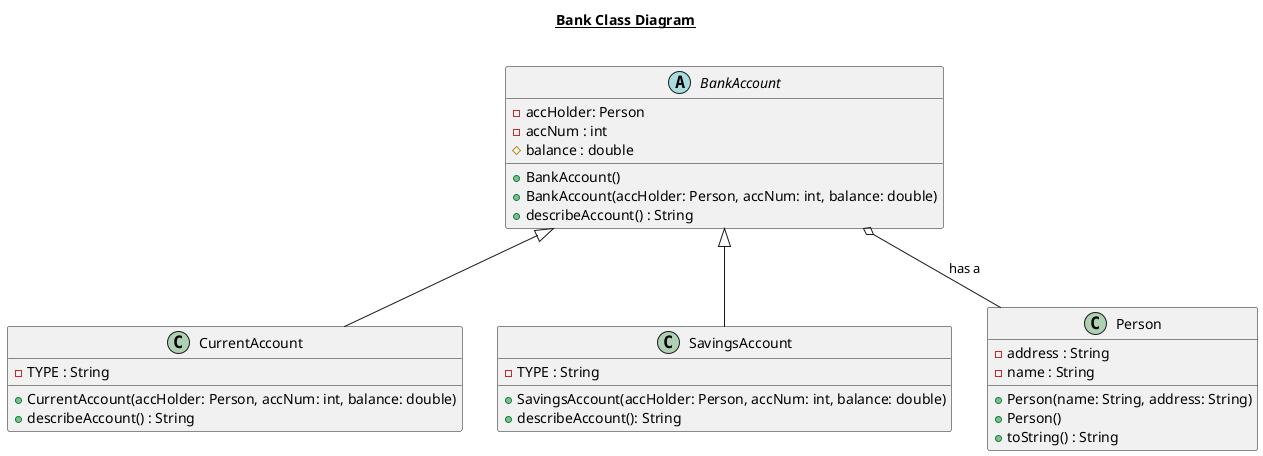 @startuml

title __Bank Class Diagram__\n


abstract class BankAccount {
    - accHolder: Person
    - accNum : int
    # balance : double
    + BankAccount()
    + BankAccount(accHolder: Person, accNum: int, balance: double)
    + describeAccount() : String
}

class CurrentAccount {
    - TYPE : String
    + CurrentAccount(accHolder: Person, accNum: int, balance: double)
    + describeAccount() : String
}

class SavingsAccount {
    - TYPE : String
    + SavingsAccount(accHolder: Person, accNum: int, balance: double)
    + describeAccount(): String
}

class Person {
    - address : String
    - name : String
    + Person(name: String, address: String)
    + Person()
    + toString() : String
}

BankAccount o-- Person : has a
CurrentAccount -up-|> BankAccount
SavingsAccount -up-|> BankAccount

@enduml
